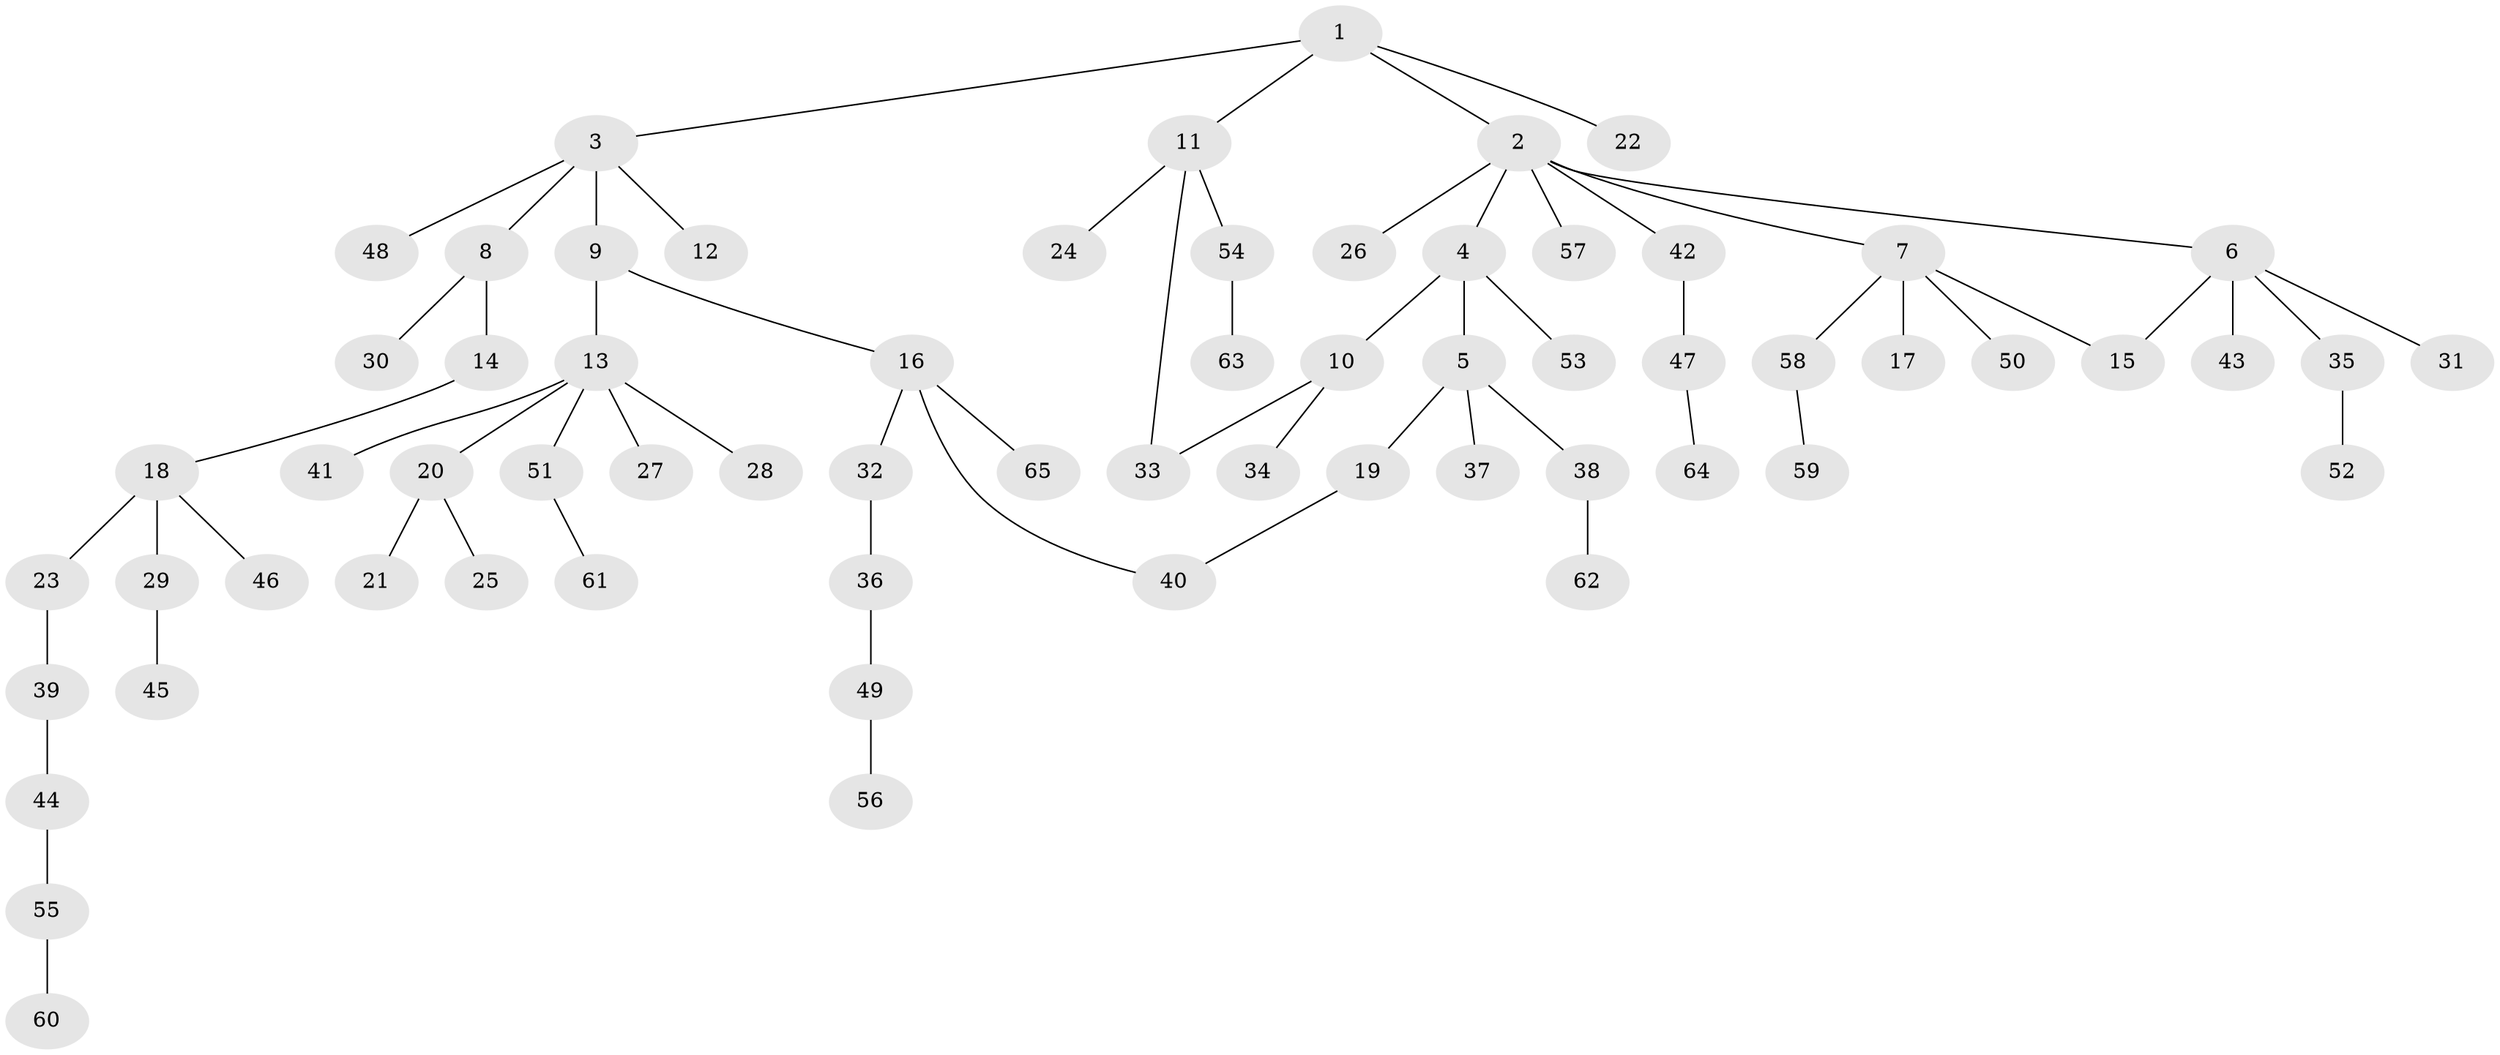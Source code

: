 // coarse degree distribution, {4: 0.1282051282051282, 7: 0.02564102564102564, 6: 0.02564102564102564, 2: 0.3333333333333333, 3: 0.05128205128205128, 1: 0.4358974358974359}
// Generated by graph-tools (version 1.1) at 2025/16/03/04/25 18:16:56]
// undirected, 65 vertices, 67 edges
graph export_dot {
graph [start="1"]
  node [color=gray90,style=filled];
  1;
  2;
  3;
  4;
  5;
  6;
  7;
  8;
  9;
  10;
  11;
  12;
  13;
  14;
  15;
  16;
  17;
  18;
  19;
  20;
  21;
  22;
  23;
  24;
  25;
  26;
  27;
  28;
  29;
  30;
  31;
  32;
  33;
  34;
  35;
  36;
  37;
  38;
  39;
  40;
  41;
  42;
  43;
  44;
  45;
  46;
  47;
  48;
  49;
  50;
  51;
  52;
  53;
  54;
  55;
  56;
  57;
  58;
  59;
  60;
  61;
  62;
  63;
  64;
  65;
  1 -- 2;
  1 -- 3;
  1 -- 11;
  1 -- 22;
  2 -- 4;
  2 -- 6;
  2 -- 7;
  2 -- 26;
  2 -- 42;
  2 -- 57;
  3 -- 8;
  3 -- 9;
  3 -- 12;
  3 -- 48;
  4 -- 5;
  4 -- 10;
  4 -- 53;
  5 -- 19;
  5 -- 37;
  5 -- 38;
  6 -- 31;
  6 -- 35;
  6 -- 43;
  6 -- 15;
  7 -- 15;
  7 -- 17;
  7 -- 50;
  7 -- 58;
  8 -- 14;
  8 -- 30;
  9 -- 13;
  9 -- 16;
  10 -- 33;
  10 -- 34;
  11 -- 24;
  11 -- 54;
  11 -- 33;
  13 -- 20;
  13 -- 27;
  13 -- 28;
  13 -- 41;
  13 -- 51;
  14 -- 18;
  16 -- 32;
  16 -- 65;
  16 -- 40;
  18 -- 23;
  18 -- 29;
  18 -- 46;
  19 -- 40;
  20 -- 21;
  20 -- 25;
  23 -- 39;
  29 -- 45;
  32 -- 36;
  35 -- 52;
  36 -- 49;
  38 -- 62;
  39 -- 44;
  42 -- 47;
  44 -- 55;
  47 -- 64;
  49 -- 56;
  51 -- 61;
  54 -- 63;
  55 -- 60;
  58 -- 59;
}
